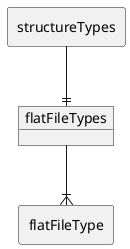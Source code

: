 @startuml
allowmixing
skinparam linetype ortho

rectangle "structureTypes" as p1
rectangle "flatFileType" as c1
object "flatFileTypes" as e
p1 --|| e
e --|{ c1
@enduml